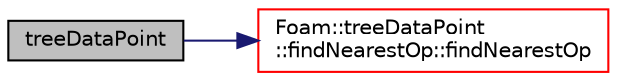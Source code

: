 digraph "treeDataPoint"
{
  bgcolor="transparent";
  edge [fontname="Helvetica",fontsize="10",labelfontname="Helvetica",labelfontsize="10"];
  node [fontname="Helvetica",fontsize="10",shape=record];
  rankdir="LR";
  Node1 [label="treeDataPoint",height=0.2,width=0.4,color="black", fillcolor="grey75", style="filled", fontcolor="black"];
  Node1 -> Node2 [color="midnightblue",fontsize="10",style="solid",fontname="Helvetica"];
  Node2 [label="Foam::treeDataPoint\l::findNearestOp::findNearestOp",height=0.2,width=0.4,color="red",URL="$a00819.html#a6598a0a5db4ce815dd1675cf2b8293bc"];
}

